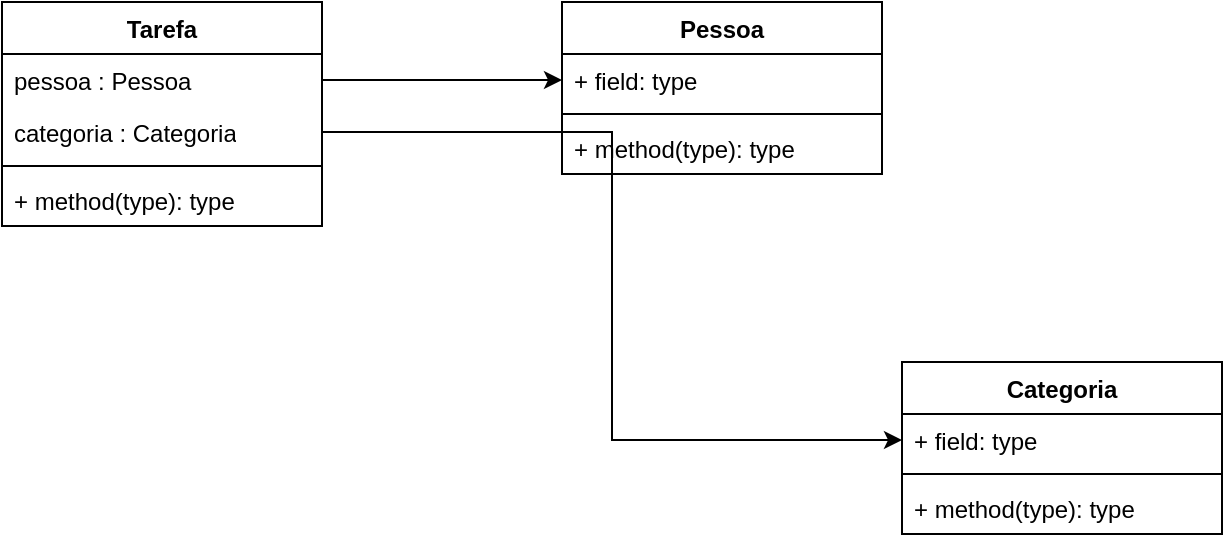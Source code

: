 <mxfile version="21.1.1" type="github">
  <diagram id="C5RBs43oDa-KdzZeNtuy" name="Page-1">
    <mxGraphModel dx="2017" dy="1148" grid="1" gridSize="10" guides="1" tooltips="1" connect="1" arrows="1" fold="1" page="1" pageScale="1" pageWidth="827" pageHeight="1169" math="0" shadow="0">
      <root>
        <mxCell id="WIyWlLk6GJQsqaUBKTNV-0" />
        <mxCell id="WIyWlLk6GJQsqaUBKTNV-1" parent="WIyWlLk6GJQsqaUBKTNV-0" />
        <mxCell id="WsqALOnuxplAs5r9_J2T-0" value="Tarefa" style="swimlane;fontStyle=1;align=center;verticalAlign=top;childLayout=stackLayout;horizontal=1;startSize=26;horizontalStack=0;resizeParent=1;resizeParentMax=0;resizeLast=0;collapsible=1;marginBottom=0;whiteSpace=wrap;html=1;" parent="WIyWlLk6GJQsqaUBKTNV-1" vertex="1">
          <mxGeometry x="140" y="270" width="160" height="112" as="geometry" />
        </mxCell>
        <mxCell id="WsqALOnuxplAs5r9_J2T-1" value="pessoa : Pessoa" style="text;strokeColor=none;fillColor=none;align=left;verticalAlign=top;spacingLeft=4;spacingRight=4;overflow=hidden;rotatable=0;points=[[0,0.5],[1,0.5]];portConstraint=eastwest;whiteSpace=wrap;html=1;" parent="WsqALOnuxplAs5r9_J2T-0" vertex="1">
          <mxGeometry y="26" width="160" height="26" as="geometry" />
        </mxCell>
        <mxCell id="WsqALOnuxplAs5r9_J2T-14" value="categoria : Categoria" style="text;strokeColor=none;fillColor=none;align=left;verticalAlign=top;spacingLeft=4;spacingRight=4;overflow=hidden;rotatable=0;points=[[0,0.5],[1,0.5]];portConstraint=eastwest;whiteSpace=wrap;html=1;" parent="WsqALOnuxplAs5r9_J2T-0" vertex="1">
          <mxGeometry y="52" width="160" height="26" as="geometry" />
        </mxCell>
        <mxCell id="WsqALOnuxplAs5r9_J2T-2" value="" style="line;strokeWidth=1;fillColor=none;align=left;verticalAlign=middle;spacingTop=-1;spacingLeft=3;spacingRight=3;rotatable=0;labelPosition=right;points=[];portConstraint=eastwest;strokeColor=inherit;" parent="WsqALOnuxplAs5r9_J2T-0" vertex="1">
          <mxGeometry y="78" width="160" height="8" as="geometry" />
        </mxCell>
        <mxCell id="WsqALOnuxplAs5r9_J2T-3" value="+ method(type): type" style="text;strokeColor=none;fillColor=none;align=left;verticalAlign=top;spacingLeft=4;spacingRight=4;overflow=hidden;rotatable=0;points=[[0,0.5],[1,0.5]];portConstraint=eastwest;whiteSpace=wrap;html=1;" parent="WsqALOnuxplAs5r9_J2T-0" vertex="1">
          <mxGeometry y="86" width="160" height="26" as="geometry" />
        </mxCell>
        <mxCell id="WsqALOnuxplAs5r9_J2T-4" value="Pessoa" style="swimlane;fontStyle=1;align=center;verticalAlign=top;childLayout=stackLayout;horizontal=1;startSize=26;horizontalStack=0;resizeParent=1;resizeParentMax=0;resizeLast=0;collapsible=1;marginBottom=0;whiteSpace=wrap;html=1;" parent="WIyWlLk6GJQsqaUBKTNV-1" vertex="1">
          <mxGeometry x="420" y="270" width="160" height="86" as="geometry" />
        </mxCell>
        <mxCell id="WsqALOnuxplAs5r9_J2T-5" value="+ field: type" style="text;strokeColor=none;fillColor=none;align=left;verticalAlign=top;spacingLeft=4;spacingRight=4;overflow=hidden;rotatable=0;points=[[0,0.5],[1,0.5]];portConstraint=eastwest;whiteSpace=wrap;html=1;" parent="WsqALOnuxplAs5r9_J2T-4" vertex="1">
          <mxGeometry y="26" width="160" height="26" as="geometry" />
        </mxCell>
        <mxCell id="WsqALOnuxplAs5r9_J2T-6" value="" style="line;strokeWidth=1;fillColor=none;align=left;verticalAlign=middle;spacingTop=-1;spacingLeft=3;spacingRight=3;rotatable=0;labelPosition=right;points=[];portConstraint=eastwest;strokeColor=inherit;" parent="WsqALOnuxplAs5r9_J2T-4" vertex="1">
          <mxGeometry y="52" width="160" height="8" as="geometry" />
        </mxCell>
        <mxCell id="WsqALOnuxplAs5r9_J2T-7" value="+ method(type): type" style="text;strokeColor=none;fillColor=none;align=left;verticalAlign=top;spacingLeft=4;spacingRight=4;overflow=hidden;rotatable=0;points=[[0,0.5],[1,0.5]];portConstraint=eastwest;whiteSpace=wrap;html=1;" parent="WsqALOnuxplAs5r9_J2T-4" vertex="1">
          <mxGeometry y="60" width="160" height="26" as="geometry" />
        </mxCell>
        <mxCell id="WsqALOnuxplAs5r9_J2T-8" style="edgeStyle=orthogonalEdgeStyle;rounded=0;orthogonalLoop=1;jettySize=auto;html=1;exitX=1;exitY=0.5;exitDx=0;exitDy=0;" parent="WIyWlLk6GJQsqaUBKTNV-1" source="WsqALOnuxplAs5r9_J2T-1" target="WsqALOnuxplAs5r9_J2T-5" edge="1">
          <mxGeometry relative="1" as="geometry" />
        </mxCell>
        <mxCell id="WsqALOnuxplAs5r9_J2T-10" value="Categoria" style="swimlane;fontStyle=1;align=center;verticalAlign=top;childLayout=stackLayout;horizontal=1;startSize=26;horizontalStack=0;resizeParent=1;resizeParentMax=0;resizeLast=0;collapsible=1;marginBottom=0;whiteSpace=wrap;html=1;" parent="WIyWlLk6GJQsqaUBKTNV-1" vertex="1">
          <mxGeometry x="590" y="450" width="160" height="86" as="geometry" />
        </mxCell>
        <mxCell id="WsqALOnuxplAs5r9_J2T-11" value="+ field: type" style="text;strokeColor=none;fillColor=none;align=left;verticalAlign=top;spacingLeft=4;spacingRight=4;overflow=hidden;rotatable=0;points=[[0,0.5],[1,0.5]];portConstraint=eastwest;whiteSpace=wrap;html=1;" parent="WsqALOnuxplAs5r9_J2T-10" vertex="1">
          <mxGeometry y="26" width="160" height="26" as="geometry" />
        </mxCell>
        <mxCell id="WsqALOnuxplAs5r9_J2T-12" value="" style="line;strokeWidth=1;fillColor=none;align=left;verticalAlign=middle;spacingTop=-1;spacingLeft=3;spacingRight=3;rotatable=0;labelPosition=right;points=[];portConstraint=eastwest;strokeColor=inherit;" parent="WsqALOnuxplAs5r9_J2T-10" vertex="1">
          <mxGeometry y="52" width="160" height="8" as="geometry" />
        </mxCell>
        <mxCell id="WsqALOnuxplAs5r9_J2T-13" value="+ method(type): type" style="text;strokeColor=none;fillColor=none;align=left;verticalAlign=top;spacingLeft=4;spacingRight=4;overflow=hidden;rotatable=0;points=[[0,0.5],[1,0.5]];portConstraint=eastwest;whiteSpace=wrap;html=1;" parent="WsqALOnuxplAs5r9_J2T-10" vertex="1">
          <mxGeometry y="60" width="160" height="26" as="geometry" />
        </mxCell>
        <mxCell id="WsqALOnuxplAs5r9_J2T-15" style="edgeStyle=orthogonalEdgeStyle;rounded=0;orthogonalLoop=1;jettySize=auto;html=1;exitX=1;exitY=0.5;exitDx=0;exitDy=0;entryX=0;entryY=0.5;entryDx=0;entryDy=0;" parent="WIyWlLk6GJQsqaUBKTNV-1" source="WsqALOnuxplAs5r9_J2T-14" target="WsqALOnuxplAs5r9_J2T-11" edge="1">
          <mxGeometry relative="1" as="geometry" />
        </mxCell>
      </root>
    </mxGraphModel>
  </diagram>
</mxfile>

